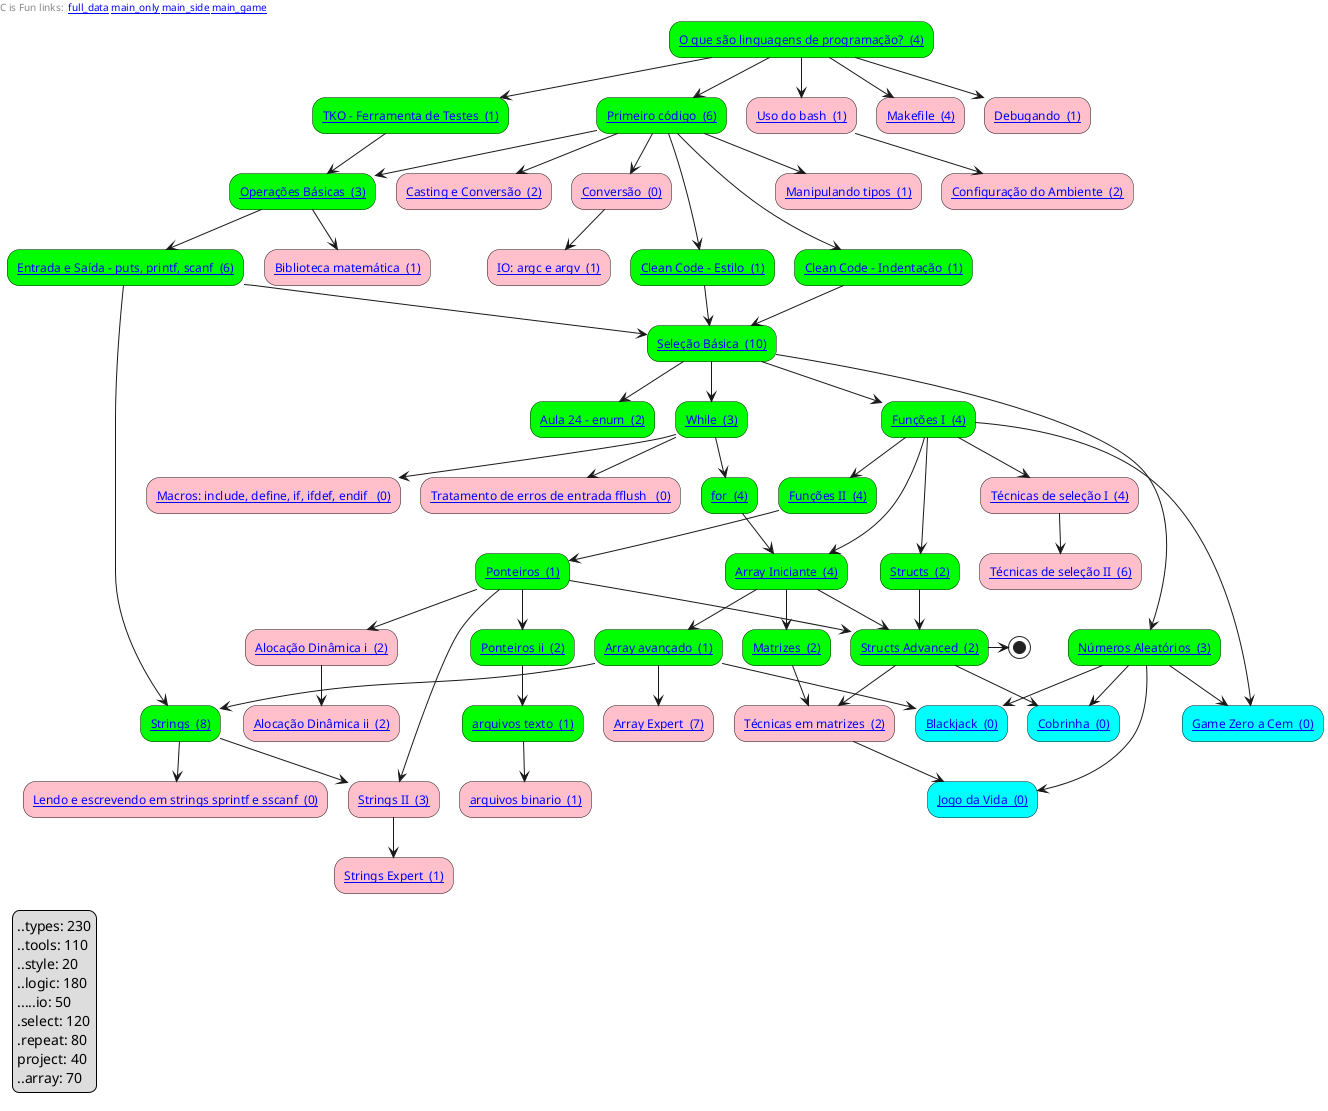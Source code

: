 @startuml full_data
skinparam defaultFontName Hasklig
skinparam defaulttextalignment left
header
C is Fun links:  [[https://raw.githubusercontent.com/senapk/c_is_fun/main/graph/full_data.svg full_data]] [[https://raw.githubusercontent.com/senapk/c_is_fun/main/graph/main_only.svg main_only]] [[https://raw.githubusercontent.com/senapk/c_is_fun/main/graph/main_side.svg main_side]] [[https://raw.githubusercontent.com/senapk/c_is_fun/main/graph/main_game.svg main_game]]
end header
"[[https://github.com/senapk/c_is_fun/blob/main/graph/Readme.md#o-que-são-linguagens-de-programação-types20 O que são linguagens de programação?  (4)]]" #lime --> "[[https://github.com/senapk/c_is_fun/blob/main/graph/Readme.md#uso-do-bash-tools20 Uso do bash  (1)]]" #pink
"[[https://github.com/senapk/c_is_fun/blob/main/graph/Readme.md#uso-do-bash-tools20 Uso do bash  (1)]]" #pink --> "[[https://github.com/senapk/c_is_fun/blob/main/graph/Readme.md#configuração-do-ambiente-tools30 Configuração do Ambiente  (2)]]" #pink
"[[https://github.com/senapk/c_is_fun/blob/main/graph/Readme.md#o-que-são-linguagens-de-programação-types20 O que são linguagens de programação?  (4)]]" #lime --> "[[https://github.com/senapk/c_is_fun/blob/main/graph/Readme.md#makefile-tools30 Makefile  (4)]]" #pink
"[[https://github.com/senapk/c_is_fun/blob/main/graph/Readme.md#o-que-são-linguagens-de-programação-types20 O que são linguagens de programação?  (4)]]" #lime --> "[[https://github.com/senapk/c_is_fun/blob/main/graph/Readme.md#primeiro-código-types30 Primeiro código  (6)]]" #lime
"[[https://github.com/senapk/c_is_fun/blob/main/graph/Readme.md#entrada-e-saída---puts-printf-scanf-io10 Entrada e Saída - puts, printf, scanf  (6)]]" #lime --> "[[https://github.com/senapk/c_is_fun/blob/main/graph/Readme.md#strings-types10-select10 Strings  (8)]]" #lime
"[[https://github.com/senapk/c_is_fun/blob/main/graph/Readme.md#primeiro-código-types30 Primeiro código  (6)]]" #lime --> "[[https://github.com/senapk/c_is_fun/blob/main/graph/Readme.md#clean-code---estilo-style10 Clean Code - Estilo  (1)]]" #lime
"[[https://github.com/senapk/c_is_fun/blob/main/graph/Readme.md#primeiro-código-types30 Primeiro código  (6)]]" #lime --> "[[https://github.com/senapk/c_is_fun/blob/main/graph/Readme.md#clean-code---indentação-style10 Clean Code - Indentação  (1)]]" #lime
"[[https://github.com/senapk/c_is_fun/blob/main/graph/Readme.md#primeiro-código-types30 Primeiro código  (6)]]" #lime --> "[[https://github.com/senapk/c_is_fun/blob/main/graph/Readme.md#manipulando-tipos-types10 Manipulando tipos  (1)]]" #pink
"[[https://github.com/senapk/c_is_fun/blob/main/graph/Readme.md#primeiro-código-types30 Primeiro código  (6)]]" #lime --> "[[https://github.com/senapk/c_is_fun/blob/main/graph/Readme.md#casting-e-conversão-types10 Casting e Conversão  (2)]]" #pink
"[[https://github.com/senapk/c_is_fun/blob/main/graph/Readme.md#primeiro-código-types30 Primeiro código  (6)]]" #lime --> "[[https://github.com/senapk/c_is_fun/blob/main/graph/Readme.md#conversão-types10 Conversão  (0)]]" #pink
"[[https://github.com/senapk/c_is_fun/blob/main/graph/Readme.md#primeiro-código-types30 Primeiro código  (6)]]" #lime --> "[[https://github.com/senapk/c_is_fun/blob/main/graph/Readme.md#operações-básicas-logic10 Operações Básicas  (3)]]" #lime
"[[https://github.com/senapk/c_is_fun/blob/main/graph/Readme.md#tko---ferramenta-de-testes-tools10 TKO - Ferramenta de Testes  (1)]]" #lime --> "[[https://github.com/senapk/c_is_fun/blob/main/graph/Readme.md#operações-básicas-logic10 Operações Básicas  (3)]]" #lime
"[[https://github.com/senapk/c_is_fun/blob/main/graph/Readme.md#operações-básicas-logic10 Operações Básicas  (3)]]" #lime --> "[[https://github.com/senapk/c_is_fun/blob/main/graph/Readme.md#biblioteca-matemática-logic10 Biblioteca matemática  (1)]]" #pink
"[[https://github.com/senapk/c_is_fun/blob/main/graph/Readme.md#operações-básicas-logic10 Operações Básicas  (3)]]" #lime --> "[[https://github.com/senapk/c_is_fun/blob/main/graph/Readme.md#entrada-e-saída---puts-printf-scanf-io10 Entrada e Saída - puts, printf, scanf  (6)]]" #lime
"[[https://github.com/senapk/c_is_fun/blob/main/graph/Readme.md#strings-types10-select10 Strings  (8)]]" #lime --> "[[https://github.com/senapk/c_is_fun/blob/main/graph/Readme.md#lendo-e-escrevendo-em-strings-sprintf-e-sscanf-io10 Lendo e escrevendo em strings sprintf e sscanf  (0)]]" #pink
"[[https://github.com/senapk/c_is_fun/blob/main/graph/Readme.md#while-repeat10 While  (3)]]" #lime --> "[[https://github.com/senapk/c_is_fun/blob/main/graph/Readme.md#tratamento-de-erros-de-entrada-fflush--io10 Tratamento de erros de entrada fflush   (0)]]" #pink
"[[https://github.com/senapk/c_is_fun/blob/main/graph/Readme.md#while-repeat10 While  (3)]]" #lime --> "[[https://github.com/senapk/c_is_fun/blob/main/graph/Readme.md#macros-include-define-if-ifdef-endif--io10 Macros: include, define, if, ifdef, endif   (0)]]" #pink
"[[https://github.com/senapk/c_is_fun/blob/main/graph/Readme.md#o-que-são-linguagens-de-programação-types20 O que são linguagens de programação?  (4)]]" #lime --> "[[https://github.com/senapk/c_is_fun/blob/main/graph/Readme.md#tko---ferramenta-de-testes-tools10 TKO - Ferramenta de Testes  (1)]]" #lime
"[[https://github.com/senapk/c_is_fun/blob/main/graph/Readme.md#entrada-e-saída---puts-printf-scanf-io10 Entrada e Saída - puts, printf, scanf  (6)]]" #lime --> "[[https://github.com/senapk/c_is_fun/blob/main/graph/Readme.md#seleção-básica-select10 Seleção Básica  (10)]]" #lime
"[[https://github.com/senapk/c_is_fun/blob/main/graph/Readme.md#clean-code---estilo-style10 Clean Code - Estilo  (1)]]" #lime --> "[[https://github.com/senapk/c_is_fun/blob/main/graph/Readme.md#seleção-básica-select10 Seleção Básica  (10)]]" #lime
"[[https://github.com/senapk/c_is_fun/blob/main/graph/Readme.md#clean-code---indentação-style10 Clean Code - Indentação  (1)]]" #lime --> "[[https://github.com/senapk/c_is_fun/blob/main/graph/Readme.md#seleção-básica-select10 Seleção Básica  (10)]]" #lime
"[[https://github.com/senapk/c_is_fun/blob/main/graph/Readme.md#o-que-são-linguagens-de-programação-types20 O que são linguagens de programação?  (4)]]" #lime --> "[[https://github.com/senapk/c_is_fun/blob/main/graph/Readme.md#debugando-tools10 Debugando  (1)]]" #pink
"[[https://github.com/senapk/c_is_fun/blob/main/graph/Readme.md#funções-i-types10 Funções I  (4)]]" #lime --> "[[https://github.com/senapk/c_is_fun/blob/main/graph/Readme.md#técnicas-de-seleção-i-select10-logic10 Técnicas de seleção I  (4)]]" #pink
"[[https://github.com/senapk/c_is_fun/blob/main/graph/Readme.md#técnicas-de-seleção-i-select10-logic10 Técnicas de seleção I  (4)]]" #pink --> "[[https://github.com/senapk/c_is_fun/blob/main/graph/Readme.md#técnicas-de-seleção-ii-select10-logic10 Técnicas de seleção II  (6)]]" #pink
"[[https://github.com/senapk/c_is_fun/blob/main/graph/Readme.md#seleção-básica-select10 Seleção Básica  (10)]]" #lime --> "[[https://github.com/senapk/c_is_fun/blob/main/graph/Readme.md#funções-i-types10 Funções I  (4)]]" #lime
"[[https://github.com/senapk/c_is_fun/blob/main/graph/Readme.md#funções-i-types10 Funções I  (4)]]" #lime --> "[[https://github.com/senapk/c_is_fun/blob/main/graph/Readme.md#funções-ii-logic10 Funções II  (4)]]" #lime
"[[https://github.com/senapk/c_is_fun/blob/main/graph/Readme.md#seleção-básica-select10 Seleção Básica  (10)]]" #lime --> "[[https://github.com/senapk/c_is_fun/blob/main/graph/Readme.md#while-repeat10 While  (3)]]" #lime
"[[https://github.com/senapk/c_is_fun/blob/main/graph/Readme.md#while-repeat10 While  (3)]]" #lime --> "[[https://github.com/senapk/c_is_fun/blob/main/graph/Readme.md#for-repeat10 for  (4)]]" #lime
"[[https://github.com/senapk/c_is_fun/blob/main/graph/Readme.md#seleção-básica-select10 Seleção Básica  (10)]]" #lime --> "[[https://github.com/senapk/c_is_fun/blob/main/graph/Readme.md#números-aleatórios-tools10 Números Aleatórios  (3)]]" #lime
"[[https://github.com/senapk/c_is_fun/blob/main/graph/Readme.md#números-aleatórios-tools10 Números Aleatórios  (3)]]" #lime --> "[[https://github.com/senapk/c_is_fun/blob/main/graph/Readme.md#game-zero-a-cem-project10 Game Zero a Cem  (0)]]" #cyan
"[[https://github.com/senapk/c_is_fun/blob/main/graph/Readme.md#funções-i-types10 Funções I  (4)]]" #lime --> "[[https://github.com/senapk/c_is_fun/blob/main/graph/Readme.md#game-zero-a-cem-project10 Game Zero a Cem  (0)]]" #cyan
"[[https://github.com/senapk/c_is_fun/blob/main/graph/Readme.md#conversão-types10 Conversão  (0)]]" #pink --> "[[https://github.com/senapk/c_is_fun/blob/main/graph/Readme.md#io-argc-e-argv-io10 IO: argc e argv  (1)]]" #pink
"[[https://github.com/senapk/c_is_fun/blob/main/graph/Readme.md#for-repeat10 for  (4)]]" #lime --> "[[https://github.com/senapk/c_is_fun/blob/main/graph/Readme.md#array-iniciante-types10 Array Iniciante  (4)]]" #lime
"[[https://github.com/senapk/c_is_fun/blob/main/graph/Readme.md#funções-i-types10 Funções I  (4)]]" #lime --> "[[https://github.com/senapk/c_is_fun/blob/main/graph/Readme.md#array-iniciante-types10 Array Iniciante  (4)]]" #lime
"[[https://github.com/senapk/c_is_fun/blob/main/graph/Readme.md#array-iniciante-types10 Array Iniciante  (4)]]" #lime --> "[[https://github.com/senapk/c_is_fun/blob/main/graph/Readme.md#array-avançado-logic10-select10-repeat10 Array avançado  (1)]]" #lime
"[[https://github.com/senapk/c_is_fun/blob/main/graph/Readme.md#números-aleatórios-tools10 Números Aleatórios  (3)]]" #lime --> "[[https://github.com/senapk/c_is_fun/blob/main/graph/Readme.md#blackjack-project10 Blackjack  (0)]]" #cyan
"[[https://github.com/senapk/c_is_fun/blob/main/graph/Readme.md#array-avançado-logic10-select10-repeat10 Array avançado  (1)]]" #lime --> "[[https://github.com/senapk/c_is_fun/blob/main/graph/Readme.md#blackjack-project10 Blackjack  (0)]]" #cyan
"[[https://github.com/senapk/c_is_fun/blob/main/graph/Readme.md#array-avançado-logic10-select10-repeat10 Array avançado  (1)]]" #lime --> "[[https://github.com/senapk/c_is_fun/blob/main/graph/Readme.md#array-expert-logic10-select10-repeat10 Array Expert  (7)]]" #pink
"[[https://github.com/senapk/c_is_fun/blob/main/graph/Readme.md#array-avançado-logic10-select10-repeat10 Array avançado  (1)]]" #lime --> "[[https://github.com/senapk/c_is_fun/blob/main/graph/Readme.md#strings-types10-select10 Strings  (8)]]" #lime
"[[https://github.com/senapk/c_is_fun/blob/main/graph/Readme.md#strings-types10-select10 Strings  (8)]]" #lime --> "[[https://github.com/senapk/c_is_fun/blob/main/graph/Readme.md#strings-ii-select10 Strings II  (3)]]" #pink
"[[https://github.com/senapk/c_is_fun/blob/main/graph/Readme.md#ponteiros-types10 Ponteiros  (1)]]" #lime --> "[[https://github.com/senapk/c_is_fun/blob/main/graph/Readme.md#strings-ii-select10 Strings II  (3)]]" #pink
"[[https://github.com/senapk/c_is_fun/blob/main/graph/Readme.md#strings-ii-select10 Strings II  (3)]]" #pink --> "[[https://github.com/senapk/c_is_fun/blob/main/graph/Readme.md#strings-expert-select10-repeat10-logic10 Strings Expert  (1)]]" #pink
"[[https://github.com/senapk/c_is_fun/blob/main/graph/Readme.md#funções-ii-logic10 Funções II  (4)]]" #lime --> "[[https://github.com/senapk/c_is_fun/blob/main/graph/Readme.md#ponteiros-types10 Ponteiros  (1)]]" #lime
"[[https://github.com/senapk/c_is_fun/blob/main/graph/Readme.md#funções-i-types10 Funções I  (4)]]" #lime --> "[[https://github.com/senapk/c_is_fun/blob/main/graph/Readme.md#structs-types10 Structs  (2)]]" #lime
"[[https://github.com/senapk/c_is_fun/blob/main/graph/Readme.md#array-iniciante-types10 Array Iniciante  (4)]]" #lime --> "[[https://github.com/senapk/c_is_fun/blob/main/graph/Readme.md#matrizes-types20-array30 Matrizes  (2)]]" #lime
"[[https://github.com/senapk/c_is_fun/blob/main/graph/Readme.md#matrizes-types20-array30 Matrizes  (2)]]" #lime --> "[[https://github.com/senapk/c_is_fun/blob/main/graph/Readme.md#técnicas-em-matrizes-select20-logic20-repeat20-array30 Técnicas em matrizes  (2)]]" #pink
"[[https://github.com/senapk/c_is_fun/blob/main/graph/Readme.md#structs-advanced-select20-logic30-repeat10-array10 Structs Advanced  (2)]]" #lime --> "[[https://github.com/senapk/c_is_fun/blob/main/graph/Readme.md#técnicas-em-matrizes-select20-logic20-repeat20-array30 Técnicas em matrizes  (2)]]" #pink
"[[https://github.com/senapk/c_is_fun/blob/main/graph/Readme.md#números-aleatórios-tools10 Números Aleatórios  (3)]]" #lime --> "[[https://github.com/senapk/c_is_fun/blob/main/graph/Readme.md#jogo-da-vida-project10 Jogo da Vida  (0)]]" #cyan
"[[https://github.com/senapk/c_is_fun/blob/main/graph/Readme.md#técnicas-em-matrizes-select20-logic20-repeat20-array30 Técnicas em matrizes  (2)]]" #pink --> "[[https://github.com/senapk/c_is_fun/blob/main/graph/Readme.md#jogo-da-vida-project10 Jogo da Vida  (0)]]" #cyan
"[[https://github.com/senapk/c_is_fun/blob/main/graph/Readme.md#números-aleatórios-tools10 Números Aleatórios  (3)]]" #lime --> "[[https://github.com/senapk/c_is_fun/blob/main/graph/Readme.md#cobrinha-project10 Cobrinha  (0)]]" #cyan
"[[https://github.com/senapk/c_is_fun/blob/main/graph/Readme.md#structs-advanced-select20-logic30-repeat10-array10 Structs Advanced  (2)]]" #lime --> "[[https://github.com/senapk/c_is_fun/blob/main/graph/Readme.md#cobrinha-project10 Cobrinha  (0)]]" #cyan
"[[https://github.com/senapk/c_is_fun/blob/main/graph/Readme.md#seleção-básica-select10 Seleção Básica  (10)]]" #lime --> "[[https://github.com/senapk/c_is_fun/blob/main/graph/Readme.md#aula-24---enum-types10 Aula 24 - enum  (2)]]" #lime
"[[https://github.com/senapk/c_is_fun/blob/main/graph/Readme.md#ponteiros-types10 Ponteiros  (1)]]" #lime --> "[[https://github.com/senapk/c_is_fun/blob/main/graph/Readme.md#ponteiros-ii-types10-logic10 Ponteiros ii  (2)]]" #lime
"[[https://github.com/senapk/c_is_fun/blob/main/graph/Readme.md#ponteiros-types10 Ponteiros  (1)]]" #lime --> "[[https://github.com/senapk/c_is_fun/blob/main/graph/Readme.md#alocação-dinâmica-i-types10-logic10 Alocação Dinâmica i  (2)]]" #pink
"[[https://github.com/senapk/c_is_fun/blob/main/graph/Readme.md#alocação-dinâmica-i-types10-logic10 Alocação Dinâmica i  (2)]]" #pink --> "[[https://github.com/senapk/c_is_fun/blob/main/graph/Readme.md#alocação-dinâmica-ii-types10-logic10 Alocação Dinâmica ii  (2)]]" #pink
"[[https://github.com/senapk/c_is_fun/blob/main/graph/Readme.md#ponteiros-ii-types10-logic10 Ponteiros ii  (2)]]" #lime --> "[[https://github.com/senapk/c_is_fun/blob/main/graph/Readme.md#arquivos-texto-types10-logic10 arquivos texto  (1)]]" #lime
"[[https://github.com/senapk/c_is_fun/blob/main/graph/Readme.md#arquivos-texto-types10-logic10 arquivos texto  (1)]]" #lime --> "[[https://github.com/senapk/c_is_fun/blob/main/graph/Readme.md#arquivos-binario-types10-logic10 arquivos binario  (1)]]" #pink
"[[https://github.com/senapk/c_is_fun/blob/main/graph/Readme.md#ponteiros-types10 Ponteiros  (1)]]" #lime --> "[[https://github.com/senapk/c_is_fun/blob/main/graph/Readme.md#structs-advanced-select20-logic30-repeat10-array10 Structs Advanced  (2)]]" #lime
"[[https://github.com/senapk/c_is_fun/blob/main/graph/Readme.md#array-iniciante-types10 Array Iniciante  (4)]]" #lime --> "[[https://github.com/senapk/c_is_fun/blob/main/graph/Readme.md#structs-advanced-select20-logic30-repeat10-array10 Structs Advanced  (2)]]" #lime
"[[https://github.com/senapk/c_is_fun/blob/main/graph/Readme.md#structs-types10 Structs  (2)]]" #lime --> "[[https://github.com/senapk/c_is_fun/blob/main/graph/Readme.md#structs-advanced-select20-logic30-repeat10-array10 Structs Advanced  (2)]]" #lime
"[[https://github.com/senapk/c_is_fun/blob/main/graph/Readme.md#structs-advanced-select20-logic30-repeat10-array10 Structs Advanced  (2)]]" #lime -> (*)
legend bottom left
  ..types: 230
  ..tools: 110
  ..style: 20
  ..logic: 180
  .....io: 50
  .select: 120
  .repeat: 80
  project: 40
  ..array: 70
end legend
@enduml